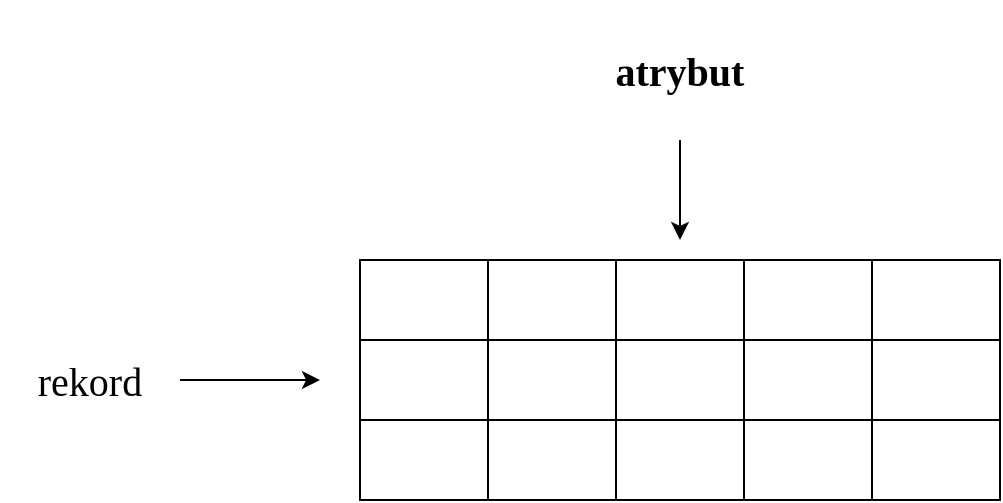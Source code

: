 <mxfile version="15.2.9" type="github"><diagram id="c3hG3tYRhcVpuRlghFRl" name="Page-1"><mxGraphModel dx="1381" dy="795" grid="1" gridSize="10" guides="1" tooltips="1" connect="1" arrows="1" fold="1" page="1" pageScale="1" pageWidth="827" pageHeight="1169" math="0" shadow="0"><root><mxCell id="0"/><mxCell id="1" parent="0"/><mxCell id="TCeKJZHm7_sN03UjeEnl-65" value="" style="shape=table;startSize=0;container=1;collapsible=0;childLayout=tableLayout;shadow=0;" vertex="1" parent="1"><mxGeometry x="240" y="280" width="320" height="120" as="geometry"/></mxCell><mxCell id="TCeKJZHm7_sN03UjeEnl-66" value="" style="shape=partialRectangle;collapsible=0;dropTarget=0;pointerEvents=0;fillColor=none;top=0;left=0;bottom=0;right=0;points=[[0,0.5],[1,0.5]];portConstraint=eastwest;" vertex="1" parent="TCeKJZHm7_sN03UjeEnl-65"><mxGeometry width="320" height="40" as="geometry"/></mxCell><mxCell id="TCeKJZHm7_sN03UjeEnl-67" value="" style="shape=partialRectangle;html=1;whiteSpace=wrap;connectable=0;overflow=hidden;fillColor=none;top=0;left=0;bottom=0;right=0;pointerEvents=1;" vertex="1" parent="TCeKJZHm7_sN03UjeEnl-66"><mxGeometry width="64" height="40" as="geometry"><mxRectangle width="64" height="40" as="alternateBounds"/></mxGeometry></mxCell><mxCell id="TCeKJZHm7_sN03UjeEnl-68" value="" style="shape=partialRectangle;html=1;whiteSpace=wrap;connectable=0;overflow=hidden;fillColor=none;top=0;left=0;bottom=0;right=0;pointerEvents=1;" vertex="1" parent="TCeKJZHm7_sN03UjeEnl-66"><mxGeometry x="64" width="64" height="40" as="geometry"><mxRectangle width="64" height="40" as="alternateBounds"/></mxGeometry></mxCell><mxCell id="TCeKJZHm7_sN03UjeEnl-69" value="" style="shape=partialRectangle;html=1;whiteSpace=wrap;connectable=0;overflow=hidden;fillColor=none;top=0;left=0;bottom=0;right=0;pointerEvents=1;" vertex="1" parent="TCeKJZHm7_sN03UjeEnl-66"><mxGeometry x="128" width="64" height="40" as="geometry"><mxRectangle width="64" height="40" as="alternateBounds"/></mxGeometry></mxCell><mxCell id="TCeKJZHm7_sN03UjeEnl-70" value="" style="shape=partialRectangle;html=1;whiteSpace=wrap;connectable=0;overflow=hidden;fillColor=none;top=0;left=0;bottom=0;right=0;pointerEvents=1;" vertex="1" parent="TCeKJZHm7_sN03UjeEnl-66"><mxGeometry x="192" width="64" height="40" as="geometry"><mxRectangle width="64" height="40" as="alternateBounds"/></mxGeometry></mxCell><mxCell id="TCeKJZHm7_sN03UjeEnl-71" value="" style="shape=partialRectangle;html=1;whiteSpace=wrap;connectable=0;overflow=hidden;fillColor=none;top=0;left=0;bottom=0;right=0;pointerEvents=1;" vertex="1" parent="TCeKJZHm7_sN03UjeEnl-66"><mxGeometry x="256" width="64" height="40" as="geometry"><mxRectangle width="64" height="40" as="alternateBounds"/></mxGeometry></mxCell><mxCell id="TCeKJZHm7_sN03UjeEnl-72" value="" style="shape=partialRectangle;collapsible=0;dropTarget=0;pointerEvents=0;fillColor=none;top=0;left=0;bottom=0;right=0;points=[[0,0.5],[1,0.5]];portConstraint=eastwest;" vertex="1" parent="TCeKJZHm7_sN03UjeEnl-65"><mxGeometry y="40" width="320" height="40" as="geometry"/></mxCell><mxCell id="TCeKJZHm7_sN03UjeEnl-73" value="" style="shape=partialRectangle;html=1;whiteSpace=wrap;connectable=0;overflow=hidden;fillColor=none;top=0;left=0;bottom=0;right=0;pointerEvents=1;" vertex="1" parent="TCeKJZHm7_sN03UjeEnl-72"><mxGeometry width="64" height="40" as="geometry"><mxRectangle width="64" height="40" as="alternateBounds"/></mxGeometry></mxCell><mxCell id="TCeKJZHm7_sN03UjeEnl-74" value="" style="shape=partialRectangle;html=1;whiteSpace=wrap;connectable=0;overflow=hidden;fillColor=none;top=0;left=0;bottom=0;right=0;pointerEvents=1;" vertex="1" parent="TCeKJZHm7_sN03UjeEnl-72"><mxGeometry x="64" width="64" height="40" as="geometry"><mxRectangle width="64" height="40" as="alternateBounds"/></mxGeometry></mxCell><mxCell id="TCeKJZHm7_sN03UjeEnl-75" value="" style="shape=partialRectangle;html=1;whiteSpace=wrap;connectable=0;overflow=hidden;fillColor=none;top=0;left=0;bottom=0;right=0;pointerEvents=1;" vertex="1" parent="TCeKJZHm7_sN03UjeEnl-72"><mxGeometry x="128" width="64" height="40" as="geometry"><mxRectangle width="64" height="40" as="alternateBounds"/></mxGeometry></mxCell><mxCell id="TCeKJZHm7_sN03UjeEnl-76" value="" style="shape=partialRectangle;html=1;whiteSpace=wrap;connectable=0;overflow=hidden;fillColor=none;top=0;left=0;bottom=0;right=0;pointerEvents=1;" vertex="1" parent="TCeKJZHm7_sN03UjeEnl-72"><mxGeometry x="192" width="64" height="40" as="geometry"><mxRectangle width="64" height="40" as="alternateBounds"/></mxGeometry></mxCell><mxCell id="TCeKJZHm7_sN03UjeEnl-77" value="" style="shape=partialRectangle;html=1;whiteSpace=wrap;connectable=0;overflow=hidden;fillColor=none;top=0;left=0;bottom=0;right=0;pointerEvents=1;" vertex="1" parent="TCeKJZHm7_sN03UjeEnl-72"><mxGeometry x="256" width="64" height="40" as="geometry"><mxRectangle width="64" height="40" as="alternateBounds"/></mxGeometry></mxCell><mxCell id="TCeKJZHm7_sN03UjeEnl-78" value="" style="shape=partialRectangle;collapsible=0;dropTarget=0;pointerEvents=0;fillColor=none;top=0;left=0;bottom=0;right=0;points=[[0,0.5],[1,0.5]];portConstraint=eastwest;" vertex="1" parent="TCeKJZHm7_sN03UjeEnl-65"><mxGeometry y="80" width="320" height="40" as="geometry"/></mxCell><mxCell id="TCeKJZHm7_sN03UjeEnl-79" value="" style="shape=partialRectangle;html=1;whiteSpace=wrap;connectable=0;overflow=hidden;fillColor=none;top=0;left=0;bottom=0;right=0;pointerEvents=1;" vertex="1" parent="TCeKJZHm7_sN03UjeEnl-78"><mxGeometry width="64" height="40" as="geometry"><mxRectangle width="64" height="40" as="alternateBounds"/></mxGeometry></mxCell><mxCell id="TCeKJZHm7_sN03UjeEnl-80" value="" style="shape=partialRectangle;html=1;whiteSpace=wrap;connectable=0;overflow=hidden;fillColor=none;top=0;left=0;bottom=0;right=0;pointerEvents=1;" vertex="1" parent="TCeKJZHm7_sN03UjeEnl-78"><mxGeometry x="64" width="64" height="40" as="geometry"><mxRectangle width="64" height="40" as="alternateBounds"/></mxGeometry></mxCell><mxCell id="TCeKJZHm7_sN03UjeEnl-81" value="" style="shape=partialRectangle;html=1;whiteSpace=wrap;connectable=0;overflow=hidden;fillColor=none;top=0;left=0;bottom=0;right=0;pointerEvents=1;" vertex="1" parent="TCeKJZHm7_sN03UjeEnl-78"><mxGeometry x="128" width="64" height="40" as="geometry"><mxRectangle width="64" height="40" as="alternateBounds"/></mxGeometry></mxCell><mxCell id="TCeKJZHm7_sN03UjeEnl-82" value="" style="shape=partialRectangle;html=1;whiteSpace=wrap;connectable=0;overflow=hidden;fillColor=none;top=0;left=0;bottom=0;right=0;pointerEvents=1;" vertex="1" parent="TCeKJZHm7_sN03UjeEnl-78"><mxGeometry x="192" width="64" height="40" as="geometry"><mxRectangle width="64" height="40" as="alternateBounds"/></mxGeometry></mxCell><mxCell id="TCeKJZHm7_sN03UjeEnl-83" value="" style="shape=partialRectangle;html=1;whiteSpace=wrap;connectable=0;overflow=hidden;fillColor=none;top=0;left=0;bottom=0;right=0;pointerEvents=1;" vertex="1" parent="TCeKJZHm7_sN03UjeEnl-78"><mxGeometry x="256" width="64" height="40" as="geometry"><mxRectangle width="64" height="40" as="alternateBounds"/></mxGeometry></mxCell><mxCell id="TCeKJZHm7_sN03UjeEnl-91" style="edgeStyle=orthogonalEdgeStyle;rounded=0;orthogonalLoop=1;jettySize=auto;html=1;fontFamily=Times New Roman;fontSize=20;" edge="1" parent="1" source="TCeKJZHm7_sN03UjeEnl-90"><mxGeometry relative="1" as="geometry"><mxPoint x="400" y="270" as="targetPoint"/></mxGeometry></mxCell><mxCell id="TCeKJZHm7_sN03UjeEnl-90" value="atrybut" style="text;html=1;strokeColor=none;fillColor=none;align=center;verticalAlign=middle;whiteSpace=wrap;rounded=0;shadow=0;fontFamily=Times New Roman;fontSize=20;fontStyle=1" vertex="1" parent="1"><mxGeometry x="350" y="150" width="100" height="70" as="geometry"/></mxCell><mxCell id="TCeKJZHm7_sN03UjeEnl-93" style="edgeStyle=orthogonalEdgeStyle;rounded=0;orthogonalLoop=1;jettySize=auto;html=1;fontFamily=Times New Roman;fontSize=20;" edge="1" parent="1" source="TCeKJZHm7_sN03UjeEnl-92"><mxGeometry relative="1" as="geometry"><mxPoint x="220" y="340" as="targetPoint"/></mxGeometry></mxCell><mxCell id="TCeKJZHm7_sN03UjeEnl-92" value="rekord" style="text;html=1;strokeColor=none;fillColor=none;align=center;verticalAlign=middle;whiteSpace=wrap;rounded=0;shadow=0;fontFamily=Times New Roman;fontSize=20;" vertex="1" parent="1"><mxGeometry x="60" y="315" width="90" height="50" as="geometry"/></mxCell></root></mxGraphModel></diagram></mxfile>